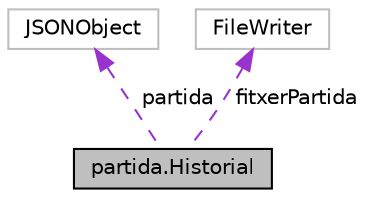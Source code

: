 digraph "partida.Historial"
{
 // LATEX_PDF_SIZE
  edge [fontname="Helvetica",fontsize="10",labelfontname="Helvetica",labelfontsize="10"];
  node [fontname="Helvetica",fontsize="10",shape=record];
  Node1 [label="partida.Historial",height=0.2,width=0.4,color="black", fillcolor="grey75", style="filled", fontcolor="black",tooltip="Tirades i resultats que s'obtenen dirant la partida, també posicions inicials."];
  Node2 -> Node1 [dir="back",color="darkorchid3",fontsize="10",style="dashed",label=" partida" ];
  Node2 [label="JSONObject",height=0.2,width=0.4,color="grey75", fillcolor="white", style="filled",tooltip=" "];
  Node3 -> Node1 [dir="back",color="darkorchid3",fontsize="10",style="dashed",label=" fitxerPartida" ];
  Node3 [label="FileWriter",height=0.2,width=0.4,color="grey75", fillcolor="white", style="filled",tooltip=" "];
}
